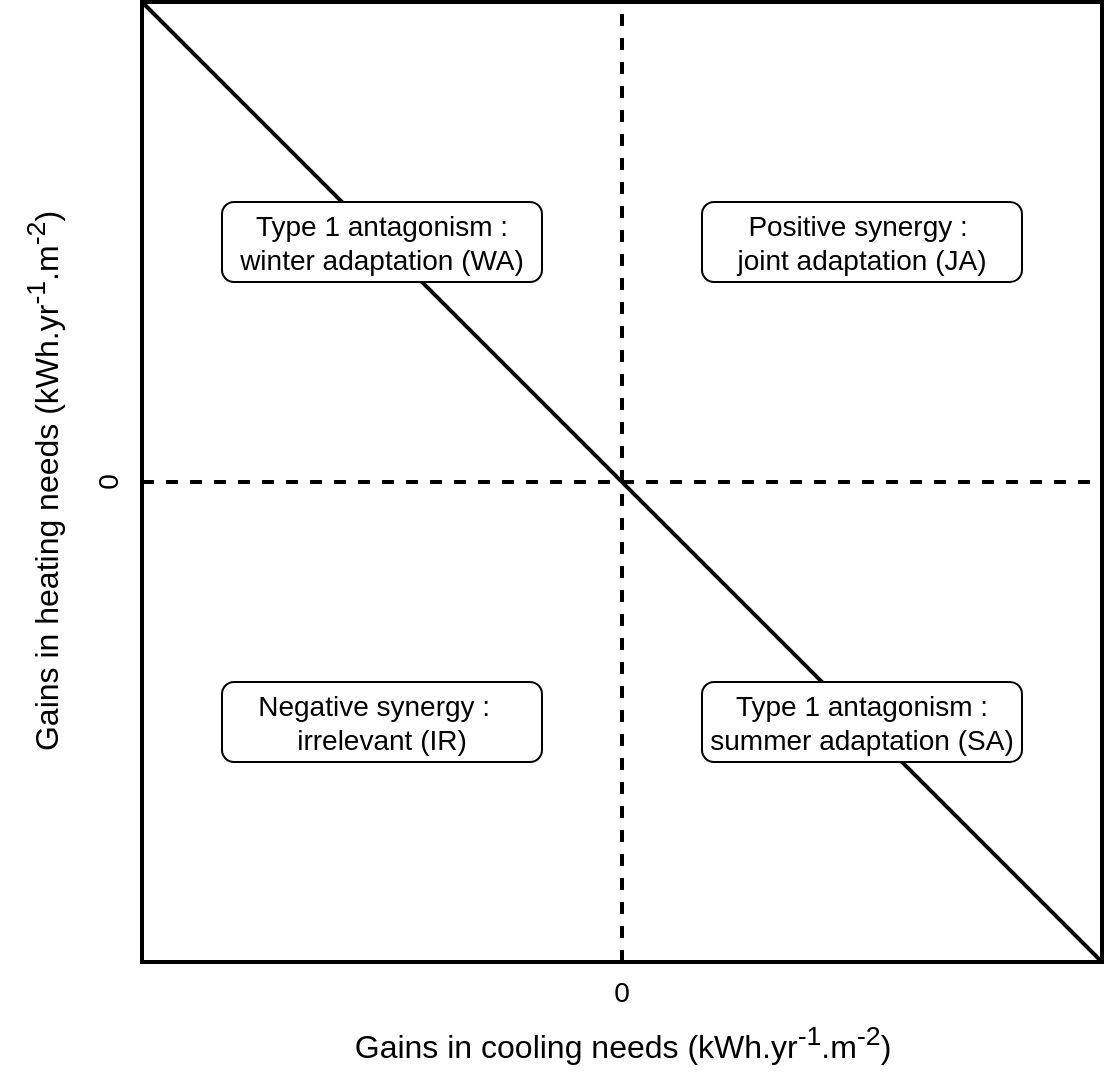 <mxfile version="26.0.16">
  <diagram name="Page-1" id="QJLMCJQy1_5bdiTj8VcF">
    <mxGraphModel dx="1434" dy="838" grid="1" gridSize="10" guides="1" tooltips="1" connect="1" arrows="1" fold="1" page="1" pageScale="1" pageWidth="827" pageHeight="1169" math="0" shadow="0">
      <root>
        <mxCell id="0" />
        <mxCell id="1" parent="0" />
        <mxCell id="67WQexs9Sre8SpSY5UGs-1" value="" style="rounded=0;whiteSpace=wrap;html=1;strokeWidth=2;fillColor=default;" parent="1" vertex="1">
          <mxGeometry x="160" y="160" width="480" height="480" as="geometry" />
        </mxCell>
        <mxCell id="67WQexs9Sre8SpSY5UGs-3" value="&lt;font style=&quot;font-size: 16px;&quot;&gt;Gains in cooling needs (kWh.yr&lt;sup&gt;-1&lt;/sup&gt;.m&lt;sup&gt;-2&lt;/sup&gt;)&lt;/font&gt;" style="text;html=1;align=center;verticalAlign=middle;resizable=0;points=[];autosize=1;strokeColor=none;fillColor=none;" parent="1" vertex="1">
          <mxGeometry x="255" y="660" width="290" height="40" as="geometry" />
        </mxCell>
        <mxCell id="67WQexs9Sre8SpSY5UGs-4" value="&lt;font style=&quot;font-size: 16px;&quot;&gt;Gains in heating needs (kWh.yr&lt;sup&gt;-1&lt;/sup&gt;.m&lt;sup&gt;-2&lt;/sup&gt;)&lt;/font&gt;" style="text;html=1;align=center;verticalAlign=middle;resizable=0;points=[];autosize=1;strokeColor=none;fillColor=none;rotation=270;" parent="1" vertex="1">
          <mxGeometry x="-35" y="380" width="290" height="40" as="geometry" />
        </mxCell>
        <mxCell id="67WQexs9Sre8SpSY5UGs-6" value="0" style="text;html=1;align=center;verticalAlign=middle;whiteSpace=wrap;rounded=0;fontSize=14;" parent="1" vertex="1">
          <mxGeometry x="370" y="640" width="60" height="30" as="geometry" />
        </mxCell>
        <mxCell id="67WQexs9Sre8SpSY5UGs-7" value="0" style="text;html=1;align=center;verticalAlign=middle;whiteSpace=wrap;rounded=0;fontSize=14;rotation=270;" parent="1" vertex="1">
          <mxGeometry x="113" y="385" width="60" height="30" as="geometry" />
        </mxCell>
        <mxCell id="67WQexs9Sre8SpSY5UGs-8" value="" style="endArrow=none;html=1;rounded=0;strokeWidth=2;dashed=1;" parent="1" edge="1">
          <mxGeometry width="50" height="50" relative="1" as="geometry">
            <mxPoint x="400" y="640" as="sourcePoint" />
            <mxPoint x="400" y="160" as="targetPoint" />
          </mxGeometry>
        </mxCell>
        <mxCell id="67WQexs9Sre8SpSY5UGs-9" value="" style="endArrow=none;html=1;rounded=0;strokeWidth=2;dashed=1;" parent="1" edge="1">
          <mxGeometry width="50" height="50" relative="1" as="geometry">
            <mxPoint x="160" y="400" as="sourcePoint" />
            <mxPoint x="640" y="400" as="targetPoint" />
          </mxGeometry>
        </mxCell>
        <mxCell id="67WQexs9Sre8SpSY5UGs-11" value="" style="endArrow=none;html=1;rounded=0;entryX=0;entryY=0;entryDx=0;entryDy=0;exitX=1;exitY=1;exitDx=0;exitDy=0;strokeWidth=2;" parent="1" source="67WQexs9Sre8SpSY5UGs-1" target="67WQexs9Sre8SpSY5UGs-1" edge="1">
          <mxGeometry width="50" height="50" relative="1" as="geometry">
            <mxPoint x="360" y="480" as="sourcePoint" />
            <mxPoint x="410" y="430" as="targetPoint" />
          </mxGeometry>
        </mxCell>
        <mxCell id="67WQexs9Sre8SpSY5UGs-13" value="&lt;font style=&quot;font-size: 14px;&quot;&gt;Positive synergy :&amp;nbsp;&lt;/font&gt;&lt;div&gt;&lt;font style=&quot;font-size: 14px;&quot;&gt;joint adaptation (JA)&lt;/font&gt;&lt;/div&gt;" style="text;html=1;align=center;verticalAlign=middle;whiteSpace=wrap;rounded=1;strokeColor=default;perimeterSpacing=10;strokeWidth=1;" parent="1" vertex="1">
          <mxGeometry x="440" y="260" width="160" height="40" as="geometry" />
        </mxCell>
        <mxCell id="67WQexs9Sre8SpSY5UGs-15" value="&lt;font style=&quot;font-size: 14px;&quot;&gt;Negative synergy :&amp;nbsp;&amp;nbsp;&lt;/font&gt;&lt;div&gt;&lt;font style=&quot;font-size: 14px;&quot;&gt;irrelevant (IR)&lt;/font&gt;&lt;/div&gt;" style="text;html=1;align=center;verticalAlign=middle;whiteSpace=wrap;rounded=1;strokeColor=default;perimeterSpacing=10;strokeWidth=1;" parent="1" vertex="1">
          <mxGeometry x="200" y="500" width="160" height="40" as="geometry" />
        </mxCell>
        <mxCell id="67WQexs9Sre8SpSY5UGs-16" value="&lt;font style=&quot;font-size: 14px;&quot;&gt;Type 1 antagonism : winter adaptation (WA)&lt;/font&gt;" style="text;html=1;align=center;verticalAlign=middle;whiteSpace=wrap;rounded=1;fillColor=default;strokeColor=default;perimeterSpacing=10;strokeWidth=1;" parent="1" vertex="1">
          <mxGeometry x="200" y="260" width="160" height="40" as="geometry" />
        </mxCell>
        <mxCell id="67WQexs9Sre8SpSY5UGs-17" value="&lt;span style=&quot;font-size: 14px;&quot;&gt;Type 1 antagonism : summer adaptation (SA)&lt;/span&gt;" style="text;html=1;align=center;verticalAlign=middle;whiteSpace=wrap;rounded=1;fillColor=default;gradientColor=none;strokeColor=default;perimeterSpacing=10;strokeWidth=1;" parent="1" vertex="1">
          <mxGeometry x="440" y="500" width="160" height="40" as="geometry" />
        </mxCell>
      </root>
    </mxGraphModel>
  </diagram>
</mxfile>

